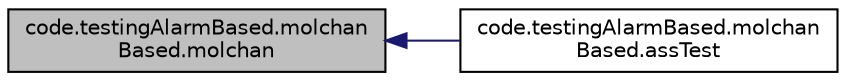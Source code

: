 digraph "code.testingAlarmBased.molchanBased.molchan"
{
  edge [fontname="Helvetica",fontsize="10",labelfontname="Helvetica",labelfontsize="10"];
  node [fontname="Helvetica",fontsize="10",shape=record];
  rankdir="LR";
  Node10 [label="code.testingAlarmBased.molchan\lBased.molchan",height=0.2,width=0.4,color="black", fillcolor="grey75", style="filled", fontcolor="black"];
  Node10 -> Node11 [dir="back",color="midnightblue",fontsize="10",style="solid"];
  Node11 [label="code.testingAlarmBased.molchan\lBased.assTest",height=0.2,width=0.4,color="black", fillcolor="white", style="filled",URL="$namespacecode_1_1testing_alarm_based_1_1molchan_based.html#a1963447bb2c467f0bbeb68c24474f548"];
}
